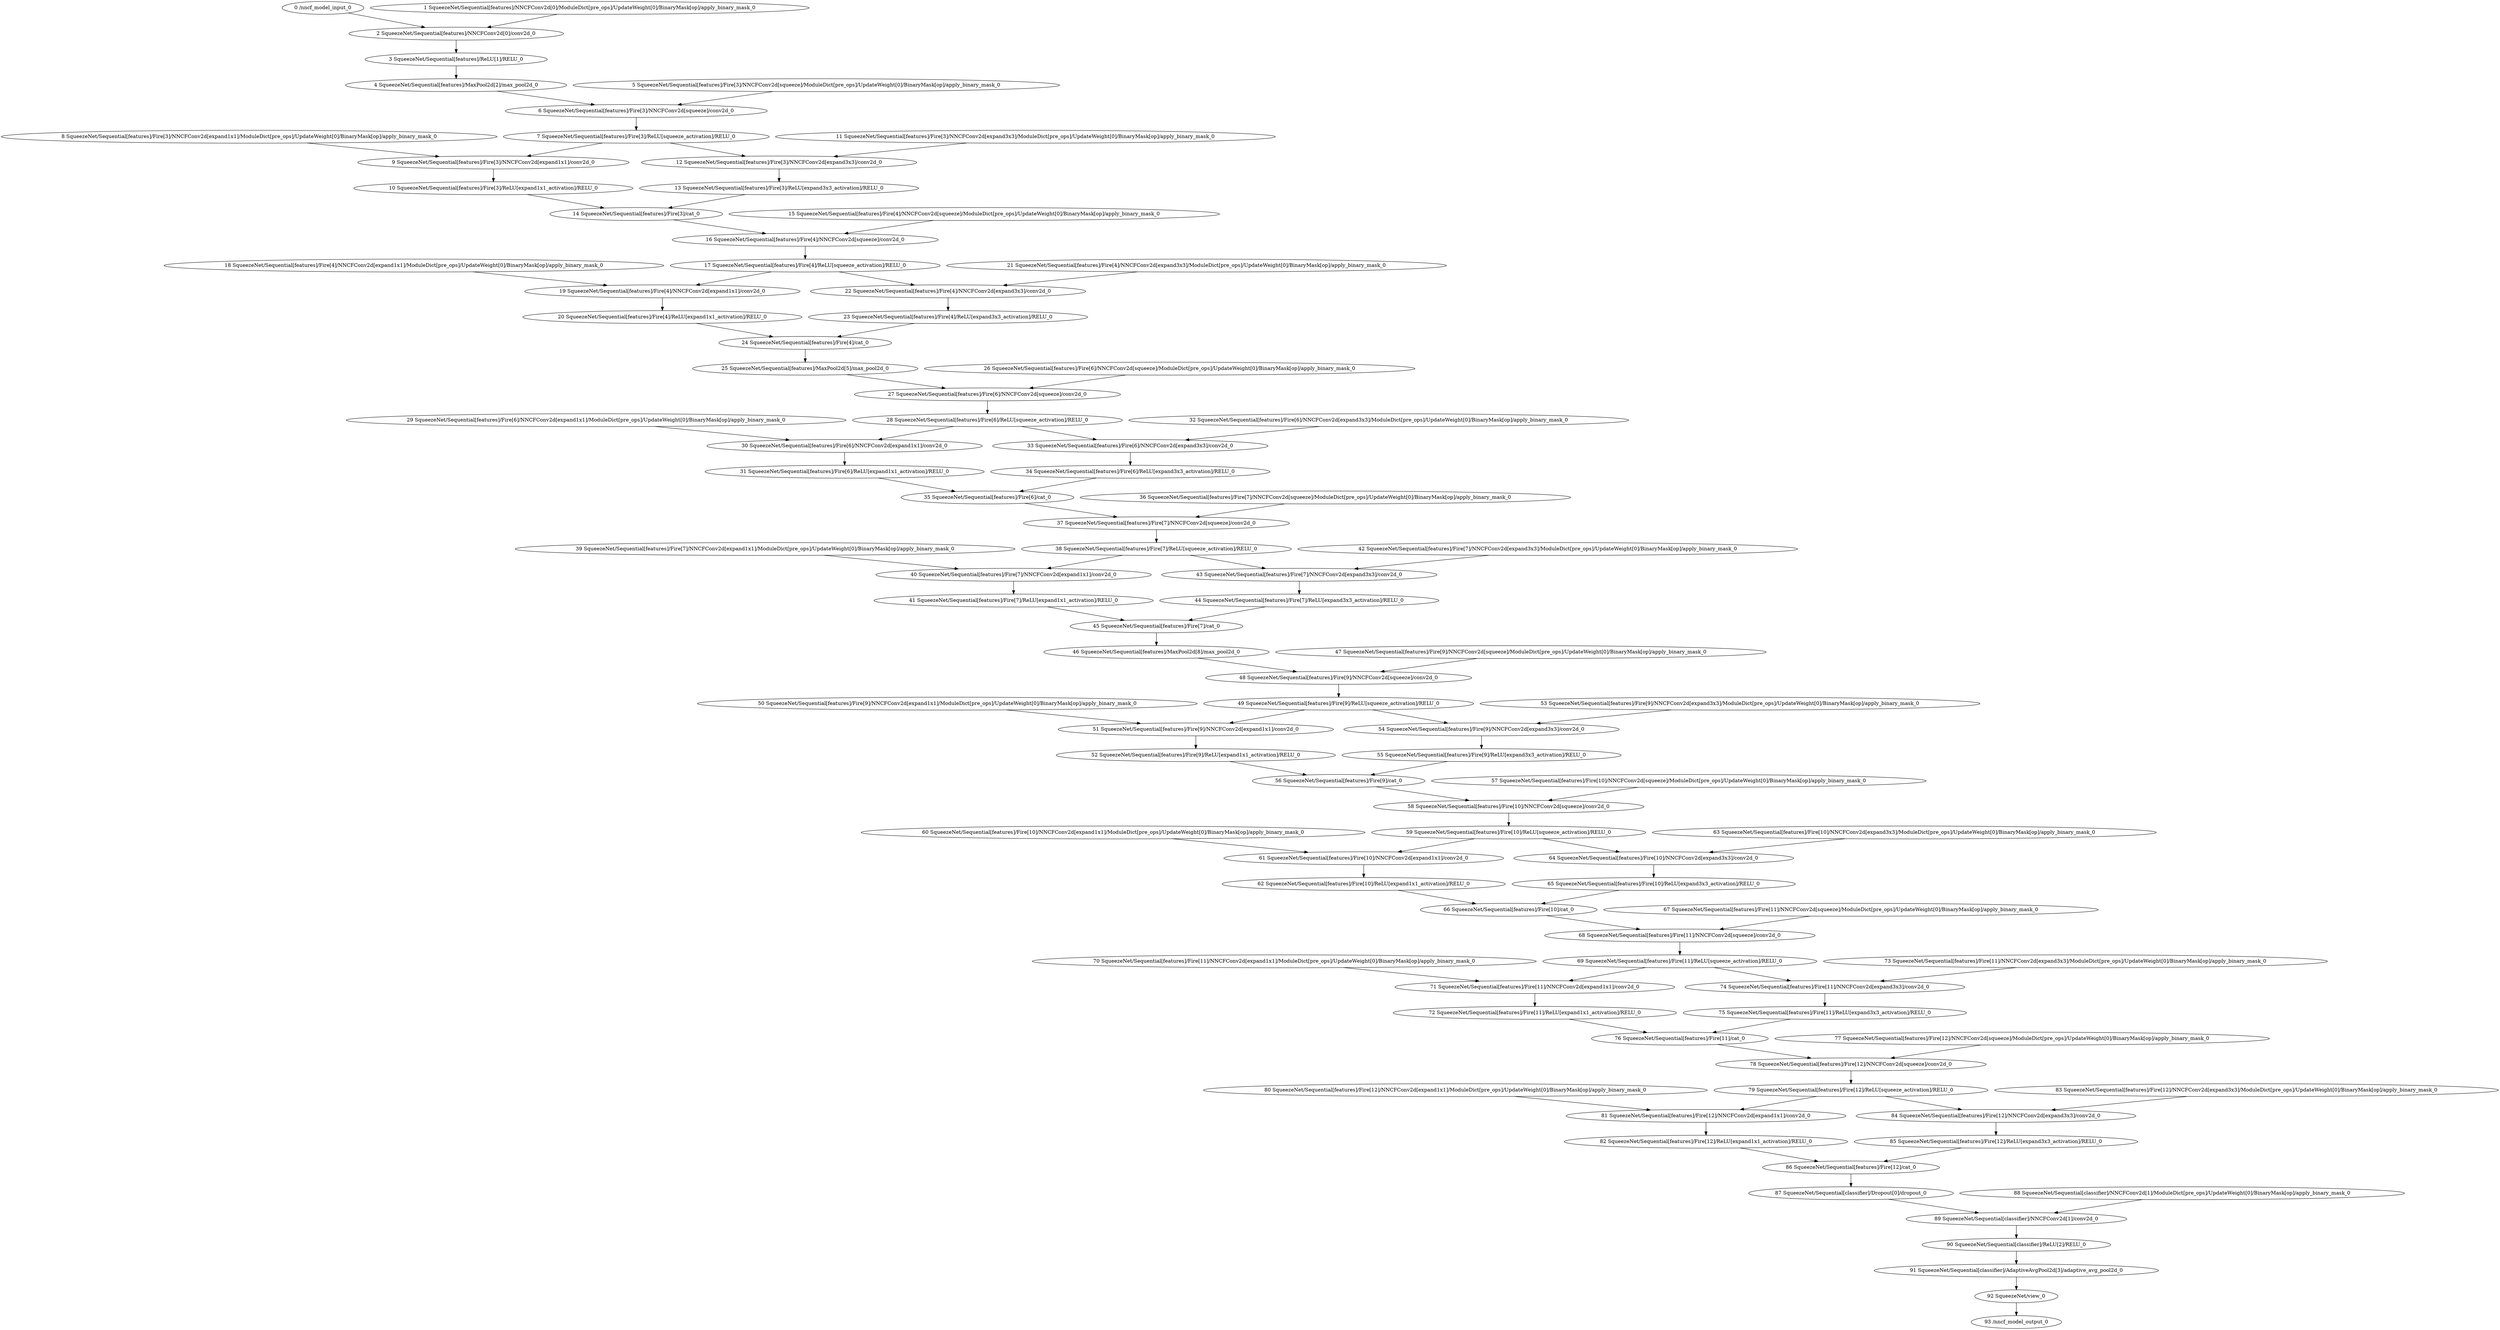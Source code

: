 strict digraph  {
"0 /nncf_model_input_0" [id=0, type=nncf_model_input];
"1 SqueezeNet/Sequential[features]/NNCFConv2d[0]/ModuleDict[pre_ops]/UpdateWeight[0]/BinaryMask[op]/apply_binary_mask_0" [id=1, type=apply_binary_mask];
"2 SqueezeNet/Sequential[features]/NNCFConv2d[0]/conv2d_0" [id=2, type=conv2d];
"3 SqueezeNet/Sequential[features]/ReLU[1]/RELU_0" [id=3, type=RELU];
"4 SqueezeNet/Sequential[features]/MaxPool2d[2]/max_pool2d_0" [id=4, type=max_pool2d];
"5 SqueezeNet/Sequential[features]/Fire[3]/NNCFConv2d[squeeze]/ModuleDict[pre_ops]/UpdateWeight[0]/BinaryMask[op]/apply_binary_mask_0" [id=5, type=apply_binary_mask];
"6 SqueezeNet/Sequential[features]/Fire[3]/NNCFConv2d[squeeze]/conv2d_0" [id=6, type=conv2d];
"7 SqueezeNet/Sequential[features]/Fire[3]/ReLU[squeeze_activation]/RELU_0" [id=7, type=RELU];
"8 SqueezeNet/Sequential[features]/Fire[3]/NNCFConv2d[expand1x1]/ModuleDict[pre_ops]/UpdateWeight[0]/BinaryMask[op]/apply_binary_mask_0" [id=8, type=apply_binary_mask];
"9 SqueezeNet/Sequential[features]/Fire[3]/NNCFConv2d[expand1x1]/conv2d_0" [id=9, type=conv2d];
"10 SqueezeNet/Sequential[features]/Fire[3]/ReLU[expand1x1_activation]/RELU_0" [id=10, type=RELU];
"11 SqueezeNet/Sequential[features]/Fire[3]/NNCFConv2d[expand3x3]/ModuleDict[pre_ops]/UpdateWeight[0]/BinaryMask[op]/apply_binary_mask_0" [id=11, type=apply_binary_mask];
"12 SqueezeNet/Sequential[features]/Fire[3]/NNCFConv2d[expand3x3]/conv2d_0" [id=12, type=conv2d];
"13 SqueezeNet/Sequential[features]/Fire[3]/ReLU[expand3x3_activation]/RELU_0" [id=13, type=RELU];
"14 SqueezeNet/Sequential[features]/Fire[3]/cat_0" [id=14, type=cat];
"15 SqueezeNet/Sequential[features]/Fire[4]/NNCFConv2d[squeeze]/ModuleDict[pre_ops]/UpdateWeight[0]/BinaryMask[op]/apply_binary_mask_0" [id=15, type=apply_binary_mask];
"16 SqueezeNet/Sequential[features]/Fire[4]/NNCFConv2d[squeeze]/conv2d_0" [id=16, type=conv2d];
"17 SqueezeNet/Sequential[features]/Fire[4]/ReLU[squeeze_activation]/RELU_0" [id=17, type=RELU];
"18 SqueezeNet/Sequential[features]/Fire[4]/NNCFConv2d[expand1x1]/ModuleDict[pre_ops]/UpdateWeight[0]/BinaryMask[op]/apply_binary_mask_0" [id=18, type=apply_binary_mask];
"19 SqueezeNet/Sequential[features]/Fire[4]/NNCFConv2d[expand1x1]/conv2d_0" [id=19, type=conv2d];
"20 SqueezeNet/Sequential[features]/Fire[4]/ReLU[expand1x1_activation]/RELU_0" [id=20, type=RELU];
"21 SqueezeNet/Sequential[features]/Fire[4]/NNCFConv2d[expand3x3]/ModuleDict[pre_ops]/UpdateWeight[0]/BinaryMask[op]/apply_binary_mask_0" [id=21, type=apply_binary_mask];
"22 SqueezeNet/Sequential[features]/Fire[4]/NNCFConv2d[expand3x3]/conv2d_0" [id=22, type=conv2d];
"23 SqueezeNet/Sequential[features]/Fire[4]/ReLU[expand3x3_activation]/RELU_0" [id=23, type=RELU];
"24 SqueezeNet/Sequential[features]/Fire[4]/cat_0" [id=24, type=cat];
"25 SqueezeNet/Sequential[features]/MaxPool2d[5]/max_pool2d_0" [id=25, type=max_pool2d];
"26 SqueezeNet/Sequential[features]/Fire[6]/NNCFConv2d[squeeze]/ModuleDict[pre_ops]/UpdateWeight[0]/BinaryMask[op]/apply_binary_mask_0" [id=26, type=apply_binary_mask];
"27 SqueezeNet/Sequential[features]/Fire[6]/NNCFConv2d[squeeze]/conv2d_0" [id=27, type=conv2d];
"28 SqueezeNet/Sequential[features]/Fire[6]/ReLU[squeeze_activation]/RELU_0" [id=28, type=RELU];
"29 SqueezeNet/Sequential[features]/Fire[6]/NNCFConv2d[expand1x1]/ModuleDict[pre_ops]/UpdateWeight[0]/BinaryMask[op]/apply_binary_mask_0" [id=29, type=apply_binary_mask];
"30 SqueezeNet/Sequential[features]/Fire[6]/NNCFConv2d[expand1x1]/conv2d_0" [id=30, type=conv2d];
"31 SqueezeNet/Sequential[features]/Fire[6]/ReLU[expand1x1_activation]/RELU_0" [id=31, type=RELU];
"32 SqueezeNet/Sequential[features]/Fire[6]/NNCFConv2d[expand3x3]/ModuleDict[pre_ops]/UpdateWeight[0]/BinaryMask[op]/apply_binary_mask_0" [id=32, type=apply_binary_mask];
"33 SqueezeNet/Sequential[features]/Fire[6]/NNCFConv2d[expand3x3]/conv2d_0" [id=33, type=conv2d];
"34 SqueezeNet/Sequential[features]/Fire[6]/ReLU[expand3x3_activation]/RELU_0" [id=34, type=RELU];
"35 SqueezeNet/Sequential[features]/Fire[6]/cat_0" [id=35, type=cat];
"36 SqueezeNet/Sequential[features]/Fire[7]/NNCFConv2d[squeeze]/ModuleDict[pre_ops]/UpdateWeight[0]/BinaryMask[op]/apply_binary_mask_0" [id=36, type=apply_binary_mask];
"37 SqueezeNet/Sequential[features]/Fire[7]/NNCFConv2d[squeeze]/conv2d_0" [id=37, type=conv2d];
"38 SqueezeNet/Sequential[features]/Fire[7]/ReLU[squeeze_activation]/RELU_0" [id=38, type=RELU];
"39 SqueezeNet/Sequential[features]/Fire[7]/NNCFConv2d[expand1x1]/ModuleDict[pre_ops]/UpdateWeight[0]/BinaryMask[op]/apply_binary_mask_0" [id=39, type=apply_binary_mask];
"40 SqueezeNet/Sequential[features]/Fire[7]/NNCFConv2d[expand1x1]/conv2d_0" [id=40, type=conv2d];
"41 SqueezeNet/Sequential[features]/Fire[7]/ReLU[expand1x1_activation]/RELU_0" [id=41, type=RELU];
"42 SqueezeNet/Sequential[features]/Fire[7]/NNCFConv2d[expand3x3]/ModuleDict[pre_ops]/UpdateWeight[0]/BinaryMask[op]/apply_binary_mask_0" [id=42, type=apply_binary_mask];
"43 SqueezeNet/Sequential[features]/Fire[7]/NNCFConv2d[expand3x3]/conv2d_0" [id=43, type=conv2d];
"44 SqueezeNet/Sequential[features]/Fire[7]/ReLU[expand3x3_activation]/RELU_0" [id=44, type=RELU];
"45 SqueezeNet/Sequential[features]/Fire[7]/cat_0" [id=45, type=cat];
"46 SqueezeNet/Sequential[features]/MaxPool2d[8]/max_pool2d_0" [id=46, type=max_pool2d];
"47 SqueezeNet/Sequential[features]/Fire[9]/NNCFConv2d[squeeze]/ModuleDict[pre_ops]/UpdateWeight[0]/BinaryMask[op]/apply_binary_mask_0" [id=47, type=apply_binary_mask];
"48 SqueezeNet/Sequential[features]/Fire[9]/NNCFConv2d[squeeze]/conv2d_0" [id=48, type=conv2d];
"49 SqueezeNet/Sequential[features]/Fire[9]/ReLU[squeeze_activation]/RELU_0" [id=49, type=RELU];
"50 SqueezeNet/Sequential[features]/Fire[9]/NNCFConv2d[expand1x1]/ModuleDict[pre_ops]/UpdateWeight[0]/BinaryMask[op]/apply_binary_mask_0" [id=50, type=apply_binary_mask];
"51 SqueezeNet/Sequential[features]/Fire[9]/NNCFConv2d[expand1x1]/conv2d_0" [id=51, type=conv2d];
"52 SqueezeNet/Sequential[features]/Fire[9]/ReLU[expand1x1_activation]/RELU_0" [id=52, type=RELU];
"53 SqueezeNet/Sequential[features]/Fire[9]/NNCFConv2d[expand3x3]/ModuleDict[pre_ops]/UpdateWeight[0]/BinaryMask[op]/apply_binary_mask_0" [id=53, type=apply_binary_mask];
"54 SqueezeNet/Sequential[features]/Fire[9]/NNCFConv2d[expand3x3]/conv2d_0" [id=54, type=conv2d];
"55 SqueezeNet/Sequential[features]/Fire[9]/ReLU[expand3x3_activation]/RELU_0" [id=55, type=RELU];
"56 SqueezeNet/Sequential[features]/Fire[9]/cat_0" [id=56, type=cat];
"57 SqueezeNet/Sequential[features]/Fire[10]/NNCFConv2d[squeeze]/ModuleDict[pre_ops]/UpdateWeight[0]/BinaryMask[op]/apply_binary_mask_0" [id=57, type=apply_binary_mask];
"58 SqueezeNet/Sequential[features]/Fire[10]/NNCFConv2d[squeeze]/conv2d_0" [id=58, type=conv2d];
"59 SqueezeNet/Sequential[features]/Fire[10]/ReLU[squeeze_activation]/RELU_0" [id=59, type=RELU];
"60 SqueezeNet/Sequential[features]/Fire[10]/NNCFConv2d[expand1x1]/ModuleDict[pre_ops]/UpdateWeight[0]/BinaryMask[op]/apply_binary_mask_0" [id=60, type=apply_binary_mask];
"61 SqueezeNet/Sequential[features]/Fire[10]/NNCFConv2d[expand1x1]/conv2d_0" [id=61, type=conv2d];
"62 SqueezeNet/Sequential[features]/Fire[10]/ReLU[expand1x1_activation]/RELU_0" [id=62, type=RELU];
"63 SqueezeNet/Sequential[features]/Fire[10]/NNCFConv2d[expand3x3]/ModuleDict[pre_ops]/UpdateWeight[0]/BinaryMask[op]/apply_binary_mask_0" [id=63, type=apply_binary_mask];
"64 SqueezeNet/Sequential[features]/Fire[10]/NNCFConv2d[expand3x3]/conv2d_0" [id=64, type=conv2d];
"65 SqueezeNet/Sequential[features]/Fire[10]/ReLU[expand3x3_activation]/RELU_0" [id=65, type=RELU];
"66 SqueezeNet/Sequential[features]/Fire[10]/cat_0" [id=66, type=cat];
"67 SqueezeNet/Sequential[features]/Fire[11]/NNCFConv2d[squeeze]/ModuleDict[pre_ops]/UpdateWeight[0]/BinaryMask[op]/apply_binary_mask_0" [id=67, type=apply_binary_mask];
"68 SqueezeNet/Sequential[features]/Fire[11]/NNCFConv2d[squeeze]/conv2d_0" [id=68, type=conv2d];
"69 SqueezeNet/Sequential[features]/Fire[11]/ReLU[squeeze_activation]/RELU_0" [id=69, type=RELU];
"70 SqueezeNet/Sequential[features]/Fire[11]/NNCFConv2d[expand1x1]/ModuleDict[pre_ops]/UpdateWeight[0]/BinaryMask[op]/apply_binary_mask_0" [id=70, type=apply_binary_mask];
"71 SqueezeNet/Sequential[features]/Fire[11]/NNCFConv2d[expand1x1]/conv2d_0" [id=71, type=conv2d];
"72 SqueezeNet/Sequential[features]/Fire[11]/ReLU[expand1x1_activation]/RELU_0" [id=72, type=RELU];
"73 SqueezeNet/Sequential[features]/Fire[11]/NNCFConv2d[expand3x3]/ModuleDict[pre_ops]/UpdateWeight[0]/BinaryMask[op]/apply_binary_mask_0" [id=73, type=apply_binary_mask];
"74 SqueezeNet/Sequential[features]/Fire[11]/NNCFConv2d[expand3x3]/conv2d_0" [id=74, type=conv2d];
"75 SqueezeNet/Sequential[features]/Fire[11]/ReLU[expand3x3_activation]/RELU_0" [id=75, type=RELU];
"76 SqueezeNet/Sequential[features]/Fire[11]/cat_0" [id=76, type=cat];
"77 SqueezeNet/Sequential[features]/Fire[12]/NNCFConv2d[squeeze]/ModuleDict[pre_ops]/UpdateWeight[0]/BinaryMask[op]/apply_binary_mask_0" [id=77, type=apply_binary_mask];
"78 SqueezeNet/Sequential[features]/Fire[12]/NNCFConv2d[squeeze]/conv2d_0" [id=78, type=conv2d];
"79 SqueezeNet/Sequential[features]/Fire[12]/ReLU[squeeze_activation]/RELU_0" [id=79, type=RELU];
"80 SqueezeNet/Sequential[features]/Fire[12]/NNCFConv2d[expand1x1]/ModuleDict[pre_ops]/UpdateWeight[0]/BinaryMask[op]/apply_binary_mask_0" [id=80, type=apply_binary_mask];
"81 SqueezeNet/Sequential[features]/Fire[12]/NNCFConv2d[expand1x1]/conv2d_0" [id=81, type=conv2d];
"82 SqueezeNet/Sequential[features]/Fire[12]/ReLU[expand1x1_activation]/RELU_0" [id=82, type=RELU];
"83 SqueezeNet/Sequential[features]/Fire[12]/NNCFConv2d[expand3x3]/ModuleDict[pre_ops]/UpdateWeight[0]/BinaryMask[op]/apply_binary_mask_0" [id=83, type=apply_binary_mask];
"84 SqueezeNet/Sequential[features]/Fire[12]/NNCFConv2d[expand3x3]/conv2d_0" [id=84, type=conv2d];
"85 SqueezeNet/Sequential[features]/Fire[12]/ReLU[expand3x3_activation]/RELU_0" [id=85, type=RELU];
"86 SqueezeNet/Sequential[features]/Fire[12]/cat_0" [id=86, type=cat];
"87 SqueezeNet/Sequential[classifier]/Dropout[0]/dropout_0" [id=87, type=dropout];
"88 SqueezeNet/Sequential[classifier]/NNCFConv2d[1]/ModuleDict[pre_ops]/UpdateWeight[0]/BinaryMask[op]/apply_binary_mask_0" [id=88, type=apply_binary_mask];
"89 SqueezeNet/Sequential[classifier]/NNCFConv2d[1]/conv2d_0" [id=89, type=conv2d];
"90 SqueezeNet/Sequential[classifier]/ReLU[2]/RELU_0" [id=90, type=RELU];
"91 SqueezeNet/Sequential[classifier]/AdaptiveAvgPool2d[3]/adaptive_avg_pool2d_0" [id=91, type=adaptive_avg_pool2d];
"92 SqueezeNet/view_0" [id=92, type=view];
"93 /nncf_model_output_0" [id=93, type=nncf_model_output];
"0 /nncf_model_input_0" -> "2 SqueezeNet/Sequential[features]/NNCFConv2d[0]/conv2d_0";
"1 SqueezeNet/Sequential[features]/NNCFConv2d[0]/ModuleDict[pre_ops]/UpdateWeight[0]/BinaryMask[op]/apply_binary_mask_0" -> "2 SqueezeNet/Sequential[features]/NNCFConv2d[0]/conv2d_0";
"2 SqueezeNet/Sequential[features]/NNCFConv2d[0]/conv2d_0" -> "3 SqueezeNet/Sequential[features]/ReLU[1]/RELU_0";
"3 SqueezeNet/Sequential[features]/ReLU[1]/RELU_0" -> "4 SqueezeNet/Sequential[features]/MaxPool2d[2]/max_pool2d_0";
"4 SqueezeNet/Sequential[features]/MaxPool2d[2]/max_pool2d_0" -> "6 SqueezeNet/Sequential[features]/Fire[3]/NNCFConv2d[squeeze]/conv2d_0";
"5 SqueezeNet/Sequential[features]/Fire[3]/NNCFConv2d[squeeze]/ModuleDict[pre_ops]/UpdateWeight[0]/BinaryMask[op]/apply_binary_mask_0" -> "6 SqueezeNet/Sequential[features]/Fire[3]/NNCFConv2d[squeeze]/conv2d_0";
"6 SqueezeNet/Sequential[features]/Fire[3]/NNCFConv2d[squeeze]/conv2d_0" -> "7 SqueezeNet/Sequential[features]/Fire[3]/ReLU[squeeze_activation]/RELU_0";
"7 SqueezeNet/Sequential[features]/Fire[3]/ReLU[squeeze_activation]/RELU_0" -> "9 SqueezeNet/Sequential[features]/Fire[3]/NNCFConv2d[expand1x1]/conv2d_0";
"8 SqueezeNet/Sequential[features]/Fire[3]/NNCFConv2d[expand1x1]/ModuleDict[pre_ops]/UpdateWeight[0]/BinaryMask[op]/apply_binary_mask_0" -> "9 SqueezeNet/Sequential[features]/Fire[3]/NNCFConv2d[expand1x1]/conv2d_0";
"7 SqueezeNet/Sequential[features]/Fire[3]/ReLU[squeeze_activation]/RELU_0" -> "12 SqueezeNet/Sequential[features]/Fire[3]/NNCFConv2d[expand3x3]/conv2d_0";
"9 SqueezeNet/Sequential[features]/Fire[3]/NNCFConv2d[expand1x1]/conv2d_0" -> "10 SqueezeNet/Sequential[features]/Fire[3]/ReLU[expand1x1_activation]/RELU_0";
"10 SqueezeNet/Sequential[features]/Fire[3]/ReLU[expand1x1_activation]/RELU_0" -> "14 SqueezeNet/Sequential[features]/Fire[3]/cat_0";
"11 SqueezeNet/Sequential[features]/Fire[3]/NNCFConv2d[expand3x3]/ModuleDict[pre_ops]/UpdateWeight[0]/BinaryMask[op]/apply_binary_mask_0" -> "12 SqueezeNet/Sequential[features]/Fire[3]/NNCFConv2d[expand3x3]/conv2d_0";
"12 SqueezeNet/Sequential[features]/Fire[3]/NNCFConv2d[expand3x3]/conv2d_0" -> "13 SqueezeNet/Sequential[features]/Fire[3]/ReLU[expand3x3_activation]/RELU_0";
"13 SqueezeNet/Sequential[features]/Fire[3]/ReLU[expand3x3_activation]/RELU_0" -> "14 SqueezeNet/Sequential[features]/Fire[3]/cat_0";
"14 SqueezeNet/Sequential[features]/Fire[3]/cat_0" -> "16 SqueezeNet/Sequential[features]/Fire[4]/NNCFConv2d[squeeze]/conv2d_0";
"15 SqueezeNet/Sequential[features]/Fire[4]/NNCFConv2d[squeeze]/ModuleDict[pre_ops]/UpdateWeight[0]/BinaryMask[op]/apply_binary_mask_0" -> "16 SqueezeNet/Sequential[features]/Fire[4]/NNCFConv2d[squeeze]/conv2d_0";
"16 SqueezeNet/Sequential[features]/Fire[4]/NNCFConv2d[squeeze]/conv2d_0" -> "17 SqueezeNet/Sequential[features]/Fire[4]/ReLU[squeeze_activation]/RELU_0";
"17 SqueezeNet/Sequential[features]/Fire[4]/ReLU[squeeze_activation]/RELU_0" -> "19 SqueezeNet/Sequential[features]/Fire[4]/NNCFConv2d[expand1x1]/conv2d_0";
"17 SqueezeNet/Sequential[features]/Fire[4]/ReLU[squeeze_activation]/RELU_0" -> "22 SqueezeNet/Sequential[features]/Fire[4]/NNCFConv2d[expand3x3]/conv2d_0";
"18 SqueezeNet/Sequential[features]/Fire[4]/NNCFConv2d[expand1x1]/ModuleDict[pre_ops]/UpdateWeight[0]/BinaryMask[op]/apply_binary_mask_0" -> "19 SqueezeNet/Sequential[features]/Fire[4]/NNCFConv2d[expand1x1]/conv2d_0";
"19 SqueezeNet/Sequential[features]/Fire[4]/NNCFConv2d[expand1x1]/conv2d_0" -> "20 SqueezeNet/Sequential[features]/Fire[4]/ReLU[expand1x1_activation]/RELU_0";
"20 SqueezeNet/Sequential[features]/Fire[4]/ReLU[expand1x1_activation]/RELU_0" -> "24 SqueezeNet/Sequential[features]/Fire[4]/cat_0";
"21 SqueezeNet/Sequential[features]/Fire[4]/NNCFConv2d[expand3x3]/ModuleDict[pre_ops]/UpdateWeight[0]/BinaryMask[op]/apply_binary_mask_0" -> "22 SqueezeNet/Sequential[features]/Fire[4]/NNCFConv2d[expand3x3]/conv2d_0";
"22 SqueezeNet/Sequential[features]/Fire[4]/NNCFConv2d[expand3x3]/conv2d_0" -> "23 SqueezeNet/Sequential[features]/Fire[4]/ReLU[expand3x3_activation]/RELU_0";
"23 SqueezeNet/Sequential[features]/Fire[4]/ReLU[expand3x3_activation]/RELU_0" -> "24 SqueezeNet/Sequential[features]/Fire[4]/cat_0";
"24 SqueezeNet/Sequential[features]/Fire[4]/cat_0" -> "25 SqueezeNet/Sequential[features]/MaxPool2d[5]/max_pool2d_0";
"25 SqueezeNet/Sequential[features]/MaxPool2d[5]/max_pool2d_0" -> "27 SqueezeNet/Sequential[features]/Fire[6]/NNCFConv2d[squeeze]/conv2d_0";
"26 SqueezeNet/Sequential[features]/Fire[6]/NNCFConv2d[squeeze]/ModuleDict[pre_ops]/UpdateWeight[0]/BinaryMask[op]/apply_binary_mask_0" -> "27 SqueezeNet/Sequential[features]/Fire[6]/NNCFConv2d[squeeze]/conv2d_0";
"27 SqueezeNet/Sequential[features]/Fire[6]/NNCFConv2d[squeeze]/conv2d_0" -> "28 SqueezeNet/Sequential[features]/Fire[6]/ReLU[squeeze_activation]/RELU_0";
"28 SqueezeNet/Sequential[features]/Fire[6]/ReLU[squeeze_activation]/RELU_0" -> "30 SqueezeNet/Sequential[features]/Fire[6]/NNCFConv2d[expand1x1]/conv2d_0";
"28 SqueezeNet/Sequential[features]/Fire[6]/ReLU[squeeze_activation]/RELU_0" -> "33 SqueezeNet/Sequential[features]/Fire[6]/NNCFConv2d[expand3x3]/conv2d_0";
"29 SqueezeNet/Sequential[features]/Fire[6]/NNCFConv2d[expand1x1]/ModuleDict[pre_ops]/UpdateWeight[0]/BinaryMask[op]/apply_binary_mask_0" -> "30 SqueezeNet/Sequential[features]/Fire[6]/NNCFConv2d[expand1x1]/conv2d_0";
"30 SqueezeNet/Sequential[features]/Fire[6]/NNCFConv2d[expand1x1]/conv2d_0" -> "31 SqueezeNet/Sequential[features]/Fire[6]/ReLU[expand1x1_activation]/RELU_0";
"31 SqueezeNet/Sequential[features]/Fire[6]/ReLU[expand1x1_activation]/RELU_0" -> "35 SqueezeNet/Sequential[features]/Fire[6]/cat_0";
"32 SqueezeNet/Sequential[features]/Fire[6]/NNCFConv2d[expand3x3]/ModuleDict[pre_ops]/UpdateWeight[0]/BinaryMask[op]/apply_binary_mask_0" -> "33 SqueezeNet/Sequential[features]/Fire[6]/NNCFConv2d[expand3x3]/conv2d_0";
"33 SqueezeNet/Sequential[features]/Fire[6]/NNCFConv2d[expand3x3]/conv2d_0" -> "34 SqueezeNet/Sequential[features]/Fire[6]/ReLU[expand3x3_activation]/RELU_0";
"34 SqueezeNet/Sequential[features]/Fire[6]/ReLU[expand3x3_activation]/RELU_0" -> "35 SqueezeNet/Sequential[features]/Fire[6]/cat_0";
"35 SqueezeNet/Sequential[features]/Fire[6]/cat_0" -> "37 SqueezeNet/Sequential[features]/Fire[7]/NNCFConv2d[squeeze]/conv2d_0";
"36 SqueezeNet/Sequential[features]/Fire[7]/NNCFConv2d[squeeze]/ModuleDict[pre_ops]/UpdateWeight[0]/BinaryMask[op]/apply_binary_mask_0" -> "37 SqueezeNet/Sequential[features]/Fire[7]/NNCFConv2d[squeeze]/conv2d_0";
"37 SqueezeNet/Sequential[features]/Fire[7]/NNCFConv2d[squeeze]/conv2d_0" -> "38 SqueezeNet/Sequential[features]/Fire[7]/ReLU[squeeze_activation]/RELU_0";
"38 SqueezeNet/Sequential[features]/Fire[7]/ReLU[squeeze_activation]/RELU_0" -> "40 SqueezeNet/Sequential[features]/Fire[7]/NNCFConv2d[expand1x1]/conv2d_0";
"38 SqueezeNet/Sequential[features]/Fire[7]/ReLU[squeeze_activation]/RELU_0" -> "43 SqueezeNet/Sequential[features]/Fire[7]/NNCFConv2d[expand3x3]/conv2d_0";
"39 SqueezeNet/Sequential[features]/Fire[7]/NNCFConv2d[expand1x1]/ModuleDict[pre_ops]/UpdateWeight[0]/BinaryMask[op]/apply_binary_mask_0" -> "40 SqueezeNet/Sequential[features]/Fire[7]/NNCFConv2d[expand1x1]/conv2d_0";
"40 SqueezeNet/Sequential[features]/Fire[7]/NNCFConv2d[expand1x1]/conv2d_0" -> "41 SqueezeNet/Sequential[features]/Fire[7]/ReLU[expand1x1_activation]/RELU_0";
"41 SqueezeNet/Sequential[features]/Fire[7]/ReLU[expand1x1_activation]/RELU_0" -> "45 SqueezeNet/Sequential[features]/Fire[7]/cat_0";
"42 SqueezeNet/Sequential[features]/Fire[7]/NNCFConv2d[expand3x3]/ModuleDict[pre_ops]/UpdateWeight[0]/BinaryMask[op]/apply_binary_mask_0" -> "43 SqueezeNet/Sequential[features]/Fire[7]/NNCFConv2d[expand3x3]/conv2d_0";
"43 SqueezeNet/Sequential[features]/Fire[7]/NNCFConv2d[expand3x3]/conv2d_0" -> "44 SqueezeNet/Sequential[features]/Fire[7]/ReLU[expand3x3_activation]/RELU_0";
"44 SqueezeNet/Sequential[features]/Fire[7]/ReLU[expand3x3_activation]/RELU_0" -> "45 SqueezeNet/Sequential[features]/Fire[7]/cat_0";
"45 SqueezeNet/Sequential[features]/Fire[7]/cat_0" -> "46 SqueezeNet/Sequential[features]/MaxPool2d[8]/max_pool2d_0";
"46 SqueezeNet/Sequential[features]/MaxPool2d[8]/max_pool2d_0" -> "48 SqueezeNet/Sequential[features]/Fire[9]/NNCFConv2d[squeeze]/conv2d_0";
"47 SqueezeNet/Sequential[features]/Fire[9]/NNCFConv2d[squeeze]/ModuleDict[pre_ops]/UpdateWeight[0]/BinaryMask[op]/apply_binary_mask_0" -> "48 SqueezeNet/Sequential[features]/Fire[9]/NNCFConv2d[squeeze]/conv2d_0";
"48 SqueezeNet/Sequential[features]/Fire[9]/NNCFConv2d[squeeze]/conv2d_0" -> "49 SqueezeNet/Sequential[features]/Fire[9]/ReLU[squeeze_activation]/RELU_0";
"49 SqueezeNet/Sequential[features]/Fire[9]/ReLU[squeeze_activation]/RELU_0" -> "51 SqueezeNet/Sequential[features]/Fire[9]/NNCFConv2d[expand1x1]/conv2d_0";
"49 SqueezeNet/Sequential[features]/Fire[9]/ReLU[squeeze_activation]/RELU_0" -> "54 SqueezeNet/Sequential[features]/Fire[9]/NNCFConv2d[expand3x3]/conv2d_0";
"50 SqueezeNet/Sequential[features]/Fire[9]/NNCFConv2d[expand1x1]/ModuleDict[pre_ops]/UpdateWeight[0]/BinaryMask[op]/apply_binary_mask_0" -> "51 SqueezeNet/Sequential[features]/Fire[9]/NNCFConv2d[expand1x1]/conv2d_0";
"51 SqueezeNet/Sequential[features]/Fire[9]/NNCFConv2d[expand1x1]/conv2d_0" -> "52 SqueezeNet/Sequential[features]/Fire[9]/ReLU[expand1x1_activation]/RELU_0";
"52 SqueezeNet/Sequential[features]/Fire[9]/ReLU[expand1x1_activation]/RELU_0" -> "56 SqueezeNet/Sequential[features]/Fire[9]/cat_0";
"53 SqueezeNet/Sequential[features]/Fire[9]/NNCFConv2d[expand3x3]/ModuleDict[pre_ops]/UpdateWeight[0]/BinaryMask[op]/apply_binary_mask_0" -> "54 SqueezeNet/Sequential[features]/Fire[9]/NNCFConv2d[expand3x3]/conv2d_0";
"54 SqueezeNet/Sequential[features]/Fire[9]/NNCFConv2d[expand3x3]/conv2d_0" -> "55 SqueezeNet/Sequential[features]/Fire[9]/ReLU[expand3x3_activation]/RELU_0";
"55 SqueezeNet/Sequential[features]/Fire[9]/ReLU[expand3x3_activation]/RELU_0" -> "56 SqueezeNet/Sequential[features]/Fire[9]/cat_0";
"56 SqueezeNet/Sequential[features]/Fire[9]/cat_0" -> "58 SqueezeNet/Sequential[features]/Fire[10]/NNCFConv2d[squeeze]/conv2d_0";
"57 SqueezeNet/Sequential[features]/Fire[10]/NNCFConv2d[squeeze]/ModuleDict[pre_ops]/UpdateWeight[0]/BinaryMask[op]/apply_binary_mask_0" -> "58 SqueezeNet/Sequential[features]/Fire[10]/NNCFConv2d[squeeze]/conv2d_0";
"58 SqueezeNet/Sequential[features]/Fire[10]/NNCFConv2d[squeeze]/conv2d_0" -> "59 SqueezeNet/Sequential[features]/Fire[10]/ReLU[squeeze_activation]/RELU_0";
"59 SqueezeNet/Sequential[features]/Fire[10]/ReLU[squeeze_activation]/RELU_0" -> "61 SqueezeNet/Sequential[features]/Fire[10]/NNCFConv2d[expand1x1]/conv2d_0";
"59 SqueezeNet/Sequential[features]/Fire[10]/ReLU[squeeze_activation]/RELU_0" -> "64 SqueezeNet/Sequential[features]/Fire[10]/NNCFConv2d[expand3x3]/conv2d_0";
"60 SqueezeNet/Sequential[features]/Fire[10]/NNCFConv2d[expand1x1]/ModuleDict[pre_ops]/UpdateWeight[0]/BinaryMask[op]/apply_binary_mask_0" -> "61 SqueezeNet/Sequential[features]/Fire[10]/NNCFConv2d[expand1x1]/conv2d_0";
"61 SqueezeNet/Sequential[features]/Fire[10]/NNCFConv2d[expand1x1]/conv2d_0" -> "62 SqueezeNet/Sequential[features]/Fire[10]/ReLU[expand1x1_activation]/RELU_0";
"62 SqueezeNet/Sequential[features]/Fire[10]/ReLU[expand1x1_activation]/RELU_0" -> "66 SqueezeNet/Sequential[features]/Fire[10]/cat_0";
"63 SqueezeNet/Sequential[features]/Fire[10]/NNCFConv2d[expand3x3]/ModuleDict[pre_ops]/UpdateWeight[0]/BinaryMask[op]/apply_binary_mask_0" -> "64 SqueezeNet/Sequential[features]/Fire[10]/NNCFConv2d[expand3x3]/conv2d_0";
"64 SqueezeNet/Sequential[features]/Fire[10]/NNCFConv2d[expand3x3]/conv2d_0" -> "65 SqueezeNet/Sequential[features]/Fire[10]/ReLU[expand3x3_activation]/RELU_0";
"65 SqueezeNet/Sequential[features]/Fire[10]/ReLU[expand3x3_activation]/RELU_0" -> "66 SqueezeNet/Sequential[features]/Fire[10]/cat_0";
"66 SqueezeNet/Sequential[features]/Fire[10]/cat_0" -> "68 SqueezeNet/Sequential[features]/Fire[11]/NNCFConv2d[squeeze]/conv2d_0";
"67 SqueezeNet/Sequential[features]/Fire[11]/NNCFConv2d[squeeze]/ModuleDict[pre_ops]/UpdateWeight[0]/BinaryMask[op]/apply_binary_mask_0" -> "68 SqueezeNet/Sequential[features]/Fire[11]/NNCFConv2d[squeeze]/conv2d_0";
"68 SqueezeNet/Sequential[features]/Fire[11]/NNCFConv2d[squeeze]/conv2d_0" -> "69 SqueezeNet/Sequential[features]/Fire[11]/ReLU[squeeze_activation]/RELU_0";
"69 SqueezeNet/Sequential[features]/Fire[11]/ReLU[squeeze_activation]/RELU_0" -> "71 SqueezeNet/Sequential[features]/Fire[11]/NNCFConv2d[expand1x1]/conv2d_0";
"69 SqueezeNet/Sequential[features]/Fire[11]/ReLU[squeeze_activation]/RELU_0" -> "74 SqueezeNet/Sequential[features]/Fire[11]/NNCFConv2d[expand3x3]/conv2d_0";
"70 SqueezeNet/Sequential[features]/Fire[11]/NNCFConv2d[expand1x1]/ModuleDict[pre_ops]/UpdateWeight[0]/BinaryMask[op]/apply_binary_mask_0" -> "71 SqueezeNet/Sequential[features]/Fire[11]/NNCFConv2d[expand1x1]/conv2d_0";
"71 SqueezeNet/Sequential[features]/Fire[11]/NNCFConv2d[expand1x1]/conv2d_0" -> "72 SqueezeNet/Sequential[features]/Fire[11]/ReLU[expand1x1_activation]/RELU_0";
"72 SqueezeNet/Sequential[features]/Fire[11]/ReLU[expand1x1_activation]/RELU_0" -> "76 SqueezeNet/Sequential[features]/Fire[11]/cat_0";
"73 SqueezeNet/Sequential[features]/Fire[11]/NNCFConv2d[expand3x3]/ModuleDict[pre_ops]/UpdateWeight[0]/BinaryMask[op]/apply_binary_mask_0" -> "74 SqueezeNet/Sequential[features]/Fire[11]/NNCFConv2d[expand3x3]/conv2d_0";
"74 SqueezeNet/Sequential[features]/Fire[11]/NNCFConv2d[expand3x3]/conv2d_0" -> "75 SqueezeNet/Sequential[features]/Fire[11]/ReLU[expand3x3_activation]/RELU_0";
"75 SqueezeNet/Sequential[features]/Fire[11]/ReLU[expand3x3_activation]/RELU_0" -> "76 SqueezeNet/Sequential[features]/Fire[11]/cat_0";
"76 SqueezeNet/Sequential[features]/Fire[11]/cat_0" -> "78 SqueezeNet/Sequential[features]/Fire[12]/NNCFConv2d[squeeze]/conv2d_0";
"77 SqueezeNet/Sequential[features]/Fire[12]/NNCFConv2d[squeeze]/ModuleDict[pre_ops]/UpdateWeight[0]/BinaryMask[op]/apply_binary_mask_0" -> "78 SqueezeNet/Sequential[features]/Fire[12]/NNCFConv2d[squeeze]/conv2d_0";
"78 SqueezeNet/Sequential[features]/Fire[12]/NNCFConv2d[squeeze]/conv2d_0" -> "79 SqueezeNet/Sequential[features]/Fire[12]/ReLU[squeeze_activation]/RELU_0";
"79 SqueezeNet/Sequential[features]/Fire[12]/ReLU[squeeze_activation]/RELU_0" -> "81 SqueezeNet/Sequential[features]/Fire[12]/NNCFConv2d[expand1x1]/conv2d_0";
"79 SqueezeNet/Sequential[features]/Fire[12]/ReLU[squeeze_activation]/RELU_0" -> "84 SqueezeNet/Sequential[features]/Fire[12]/NNCFConv2d[expand3x3]/conv2d_0";
"80 SqueezeNet/Sequential[features]/Fire[12]/NNCFConv2d[expand1x1]/ModuleDict[pre_ops]/UpdateWeight[0]/BinaryMask[op]/apply_binary_mask_0" -> "81 SqueezeNet/Sequential[features]/Fire[12]/NNCFConv2d[expand1x1]/conv2d_0";
"81 SqueezeNet/Sequential[features]/Fire[12]/NNCFConv2d[expand1x1]/conv2d_0" -> "82 SqueezeNet/Sequential[features]/Fire[12]/ReLU[expand1x1_activation]/RELU_0";
"82 SqueezeNet/Sequential[features]/Fire[12]/ReLU[expand1x1_activation]/RELU_0" -> "86 SqueezeNet/Sequential[features]/Fire[12]/cat_0";
"83 SqueezeNet/Sequential[features]/Fire[12]/NNCFConv2d[expand3x3]/ModuleDict[pre_ops]/UpdateWeight[0]/BinaryMask[op]/apply_binary_mask_0" -> "84 SqueezeNet/Sequential[features]/Fire[12]/NNCFConv2d[expand3x3]/conv2d_0";
"84 SqueezeNet/Sequential[features]/Fire[12]/NNCFConv2d[expand3x3]/conv2d_0" -> "85 SqueezeNet/Sequential[features]/Fire[12]/ReLU[expand3x3_activation]/RELU_0";
"85 SqueezeNet/Sequential[features]/Fire[12]/ReLU[expand3x3_activation]/RELU_0" -> "86 SqueezeNet/Sequential[features]/Fire[12]/cat_0";
"86 SqueezeNet/Sequential[features]/Fire[12]/cat_0" -> "87 SqueezeNet/Sequential[classifier]/Dropout[0]/dropout_0";
"87 SqueezeNet/Sequential[classifier]/Dropout[0]/dropout_0" -> "89 SqueezeNet/Sequential[classifier]/NNCFConv2d[1]/conv2d_0";
"88 SqueezeNet/Sequential[classifier]/NNCFConv2d[1]/ModuleDict[pre_ops]/UpdateWeight[0]/BinaryMask[op]/apply_binary_mask_0" -> "89 SqueezeNet/Sequential[classifier]/NNCFConv2d[1]/conv2d_0";
"89 SqueezeNet/Sequential[classifier]/NNCFConv2d[1]/conv2d_0" -> "90 SqueezeNet/Sequential[classifier]/ReLU[2]/RELU_0";
"90 SqueezeNet/Sequential[classifier]/ReLU[2]/RELU_0" -> "91 SqueezeNet/Sequential[classifier]/AdaptiveAvgPool2d[3]/adaptive_avg_pool2d_0";
"91 SqueezeNet/Sequential[classifier]/AdaptiveAvgPool2d[3]/adaptive_avg_pool2d_0" -> "92 SqueezeNet/view_0";
"92 SqueezeNet/view_0" -> "93 /nncf_model_output_0";
}
